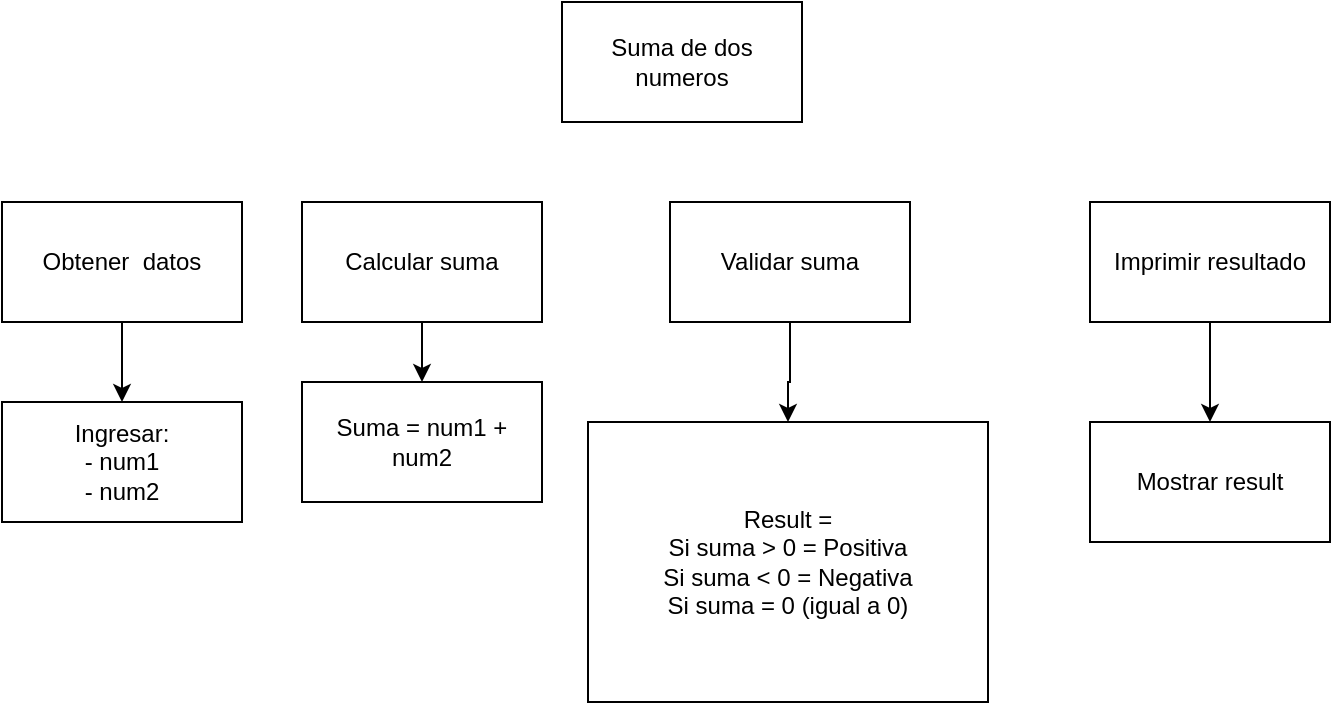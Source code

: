 <mxfile version="20.8.16" type="device" pages="9"><diagram name="Ejercicio 1" id="ZlG9y17NhiIoeMgtBdZg"><mxGraphModel dx="1098" dy="698" grid="1" gridSize="10" guides="1" tooltips="1" connect="1" arrows="1" fold="1" page="1" pageScale="1" pageWidth="827" pageHeight="1169" math="0" shadow="0"><root><mxCell id="0"/><mxCell id="1" parent="0"/><mxCell id="-6-N7aLPI0MseVIE6LQe-1" value="Suma de dos numeros" style="rounded=0;whiteSpace=wrap;html=1;" parent="1" vertex="1"><mxGeometry x="300" y="140" width="120" height="60" as="geometry"/></mxCell><mxCell id="-6-N7aLPI0MseVIE6LQe-4" style="edgeStyle=orthogonalEdgeStyle;rounded=0;orthogonalLoop=1;jettySize=auto;html=1;entryX=0.5;entryY=0;entryDx=0;entryDy=0;" parent="1" source="-6-N7aLPI0MseVIE6LQe-2" target="-6-N7aLPI0MseVIE6LQe-3" edge="1"><mxGeometry relative="1" as="geometry"/></mxCell><mxCell id="-6-N7aLPI0MseVIE6LQe-2" value="Obtener&amp;nbsp; datos" style="rounded=0;whiteSpace=wrap;html=1;" parent="1" vertex="1"><mxGeometry x="20" y="240" width="120" height="60" as="geometry"/></mxCell><mxCell id="-6-N7aLPI0MseVIE6LQe-3" value="Ingresar:&lt;br&gt;- num1&lt;br&gt;- num2" style="rounded=0;whiteSpace=wrap;html=1;" parent="1" vertex="1"><mxGeometry x="20" y="340" width="120" height="60" as="geometry"/></mxCell><mxCell id="-6-N7aLPI0MseVIE6LQe-10" style="edgeStyle=orthogonalEdgeStyle;rounded=0;orthogonalLoop=1;jettySize=auto;html=1;entryX=0.5;entryY=0;entryDx=0;entryDy=0;" parent="1" source="-6-N7aLPI0MseVIE6LQe-5" target="-6-N7aLPI0MseVIE6LQe-6" edge="1"><mxGeometry relative="1" as="geometry"><Array as="points"><mxPoint x="414" y="330"/><mxPoint x="413" y="330"/></Array></mxGeometry></mxCell><mxCell id="-6-N7aLPI0MseVIE6LQe-5" value="Validar suma" style="rounded=0;whiteSpace=wrap;html=1;" parent="1" vertex="1"><mxGeometry x="354" y="240" width="120" height="60" as="geometry"/></mxCell><mxCell id="-6-N7aLPI0MseVIE6LQe-6" value="Result =&lt;br&gt;Si suma &amp;gt; 0 = Positiva&lt;br&gt;Si suma &amp;lt; 0 = Negativa&lt;br&gt;Si suma = 0 (igual a 0)" style="rounded=0;whiteSpace=wrap;html=1;" parent="1" vertex="1"><mxGeometry x="313" y="350" width="200" height="140" as="geometry"/></mxCell><mxCell id="-6-N7aLPI0MseVIE6LQe-7" value="Suma = num1 + num2" style="rounded=0;whiteSpace=wrap;html=1;" parent="1" vertex="1"><mxGeometry x="170" y="330" width="120" height="60" as="geometry"/></mxCell><mxCell id="-6-N7aLPI0MseVIE6LQe-13" style="edgeStyle=orthogonalEdgeStyle;rounded=0;orthogonalLoop=1;jettySize=auto;html=1;entryX=0.5;entryY=0;entryDx=0;entryDy=0;" parent="1" source="-6-N7aLPI0MseVIE6LQe-11" target="-6-N7aLPI0MseVIE6LQe-12" edge="1"><mxGeometry relative="1" as="geometry"/></mxCell><mxCell id="-6-N7aLPI0MseVIE6LQe-11" value="Imprimir resultado" style="rounded=0;whiteSpace=wrap;html=1;" parent="1" vertex="1"><mxGeometry x="564" y="240" width="120" height="60" as="geometry"/></mxCell><mxCell id="-6-N7aLPI0MseVIE6LQe-12" value="Mostrar result" style="rounded=0;whiteSpace=wrap;html=1;" parent="1" vertex="1"><mxGeometry x="564" y="350" width="120" height="60" as="geometry"/></mxCell><mxCell id="-6-N7aLPI0MseVIE6LQe-15" value="" style="edgeStyle=orthogonalEdgeStyle;rounded=0;orthogonalLoop=1;jettySize=auto;html=1;" parent="1" source="-6-N7aLPI0MseVIE6LQe-14" target="-6-N7aLPI0MseVIE6LQe-7" edge="1"><mxGeometry relative="1" as="geometry"/></mxCell><mxCell id="-6-N7aLPI0MseVIE6LQe-14" value="Calcular suma" style="rounded=0;whiteSpace=wrap;html=1;" parent="1" vertex="1"><mxGeometry x="170" y="240" width="120" height="60" as="geometry"/></mxCell></root></mxGraphModel></diagram><diagram id="a_MJe5jkBMnpV3pqaX45" name="Ejercicio 2"><mxGraphModel dx="1114" dy="714" grid="1" gridSize="10" guides="1" tooltips="1" connect="1" arrows="1" fold="1" page="1" pageScale="1" pageWidth="827" pageHeight="1169" math="0" shadow="0"><root><mxCell id="0"/><mxCell id="1" parent="0"/><mxCell id="EvCfJO1aq9yoNqSRm4y4-1" value="Cuadrado de dos numeros" style="rounded=0;whiteSpace=wrap;html=1;" parent="1" vertex="1"><mxGeometry x="380" y="90" width="120" height="60" as="geometry"/></mxCell><mxCell id="EvCfJO1aq9yoNqSRm4y4-6" value="" style="edgeStyle=orthogonalEdgeStyle;rounded=0;orthogonalLoop=1;jettySize=auto;html=1;" parent="1" source="EvCfJO1aq9yoNqSRm4y4-2" target="EvCfJO1aq9yoNqSRm4y4-5" edge="1"><mxGeometry relative="1" as="geometry"/></mxCell><mxCell id="EvCfJO1aq9yoNqSRm4y4-2" value="Ingresar datos" style="rounded=0;whiteSpace=wrap;html=1;" parent="1" vertex="1"><mxGeometry x="200" y="180" width="120" height="60" as="geometry"/></mxCell><mxCell id="EvCfJO1aq9yoNqSRm4y4-8" style="edgeStyle=orthogonalEdgeStyle;rounded=0;orthogonalLoop=1;jettySize=auto;html=1;exitX=0.5;exitY=1;exitDx=0;exitDy=0;" parent="1" source="EvCfJO1aq9yoNqSRm4y4-3" target="EvCfJO1aq9yoNqSRm4y4-7" edge="1"><mxGeometry relative="1" as="geometry"/></mxCell><mxCell id="EvCfJO1aq9yoNqSRm4y4-3" value="Calcular cuadrados" style="rounded=0;whiteSpace=wrap;html=1;" parent="1" vertex="1"><mxGeometry x="380" y="180" width="120" height="60" as="geometry"/></mxCell><mxCell id="EvCfJO1aq9yoNqSRm4y4-10" style="edgeStyle=orthogonalEdgeStyle;rounded=0;orthogonalLoop=1;jettySize=auto;html=1;exitX=0.5;exitY=1;exitDx=0;exitDy=0;entryX=0.5;entryY=0;entryDx=0;entryDy=0;" parent="1" source="EvCfJO1aq9yoNqSRm4y4-4" target="EvCfJO1aq9yoNqSRm4y4-9" edge="1"><mxGeometry relative="1" as="geometry"/></mxCell><mxCell id="EvCfJO1aq9yoNqSRm4y4-4" value="Inprimir resultados" style="rounded=0;whiteSpace=wrap;html=1;" parent="1" vertex="1"><mxGeometry x="570" y="180" width="120" height="60" as="geometry"/></mxCell><mxCell id="EvCfJO1aq9yoNqSRm4y4-5" value="Ingresar:&lt;br&gt;- num1&lt;br&gt;- num2" style="rounded=0;whiteSpace=wrap;html=1;" parent="1" vertex="1"><mxGeometry x="200" y="290" width="120" height="60" as="geometry"/></mxCell><mxCell id="EvCfJO1aq9yoNqSRm4y4-7" value="cuadrado1 = num1 * num1&lt;sup&gt;&lt;br&gt;&lt;/sup&gt;cuadrado2 = num2 * num2&lt;sup&gt;&lt;br&gt;&lt;/sup&gt;" style="rounded=0;whiteSpace=wrap;html=1;" parent="1" vertex="1"><mxGeometry x="362.5" y="290" width="155" height="60" as="geometry"/></mxCell><mxCell id="EvCfJO1aq9yoNqSRm4y4-9" value="Mostrar:&lt;br&gt;- Cuadrado1&lt;br&gt;- Cuadrado2" style="rounded=0;whiteSpace=wrap;html=1;" parent="1" vertex="1"><mxGeometry x="570" y="290" width="120" height="60" as="geometry"/></mxCell></root></mxGraphModel></diagram><diagram id="ObJLoo8evZBm0onsy7xX" name="Ejercicio 3"><mxGraphModel dx="1114" dy="714" grid="1" gridSize="10" guides="1" tooltips="1" connect="1" arrows="1" fold="1" page="1" pageScale="1" pageWidth="827" pageHeight="1169" math="0" shadow="0"><root><mxCell id="0"/><mxCell id="1" parent="0"/><mxCell id="tmV1aQDd7VAfZTQyQVCD-1" value="Numero mayor" style="rounded=0;whiteSpace=wrap;html=1;" parent="1" vertex="1"><mxGeometry x="340" y="100" width="120" height="60" as="geometry"/></mxCell><mxCell id="tmV1aQDd7VAfZTQyQVCD-7" style="edgeStyle=orthogonalEdgeStyle;rounded=0;orthogonalLoop=1;jettySize=auto;html=1;exitX=0.5;exitY=1;exitDx=0;exitDy=0;entryX=0.5;entryY=0;entryDx=0;entryDy=0;" parent="1" source="tmV1aQDd7VAfZTQyQVCD-2" target="tmV1aQDd7VAfZTQyQVCD-5" edge="1"><mxGeometry relative="1" as="geometry"/></mxCell><mxCell id="tmV1aQDd7VAfZTQyQVCD-2" value="Ingresar numeros" style="rounded=0;whiteSpace=wrap;html=1;" parent="1" vertex="1"><mxGeometry x="120" y="210" width="120" height="60" as="geometry"/></mxCell><mxCell id="N2xxUDKycu0i4l4m-1Jo-1" style="edgeStyle=none;curved=1;rounded=0;orthogonalLoop=1;jettySize=auto;html=1;exitX=0.5;exitY=1;exitDx=0;exitDy=0;entryX=0.5;entryY=0;entryDx=0;entryDy=0;fontSize=12;startSize=8;endSize=8;" edge="1" parent="1" source="tmV1aQDd7VAfZTQyQVCD-3" target="tmV1aQDd7VAfZTQyQVCD-6"><mxGeometry relative="1" as="geometry"/></mxCell><mxCell id="tmV1aQDd7VAfZTQyQVCD-3" value="Calcular el numero mayor" style="rounded=0;whiteSpace=wrap;html=1;" parent="1" vertex="1"><mxGeometry x="340" y="210" width="120" height="60" as="geometry"/></mxCell><mxCell id="N2xxUDKycu0i4l4m-1Jo-3" style="edgeStyle=none;curved=1;rounded=0;orthogonalLoop=1;jettySize=auto;html=1;exitX=0.5;exitY=1;exitDx=0;exitDy=0;entryX=0.5;entryY=0;entryDx=0;entryDy=0;fontSize=12;startSize=8;endSize=8;" edge="1" parent="1" source="tmV1aQDd7VAfZTQyQVCD-4" target="N2xxUDKycu0i4l4m-1Jo-2"><mxGeometry relative="1" as="geometry"/></mxCell><mxCell id="tmV1aQDd7VAfZTQyQVCD-4" value="Imprimir numero mayor" style="rounded=0;whiteSpace=wrap;html=1;" parent="1" vertex="1"><mxGeometry x="540" y="210" width="120" height="60" as="geometry"/></mxCell><mxCell id="tmV1aQDd7VAfZTQyQVCD-5" value="Ingresar:&lt;br&gt;num1&lt;br&gt;num2&lt;br&gt;num3" style="rounded=0;whiteSpace=wrap;html=1;" parent="1" vertex="1"><mxGeometry x="120" y="310" width="120" height="90" as="geometry"/></mxCell><mxCell id="tmV1aQDd7VAfZTQyQVCD-6" value="numMayor =&lt;br&gt;Si num1 &amp;gt; num2 y num3 = num1&lt;br&gt;Si num2 &amp;gt; num1 y num2 = num3&lt;br&gt;Si num3 &amp;gt; num2 y num3 = num1" style="rounded=0;whiteSpace=wrap;html=1;" parent="1" vertex="1"><mxGeometry x="302" y="325" width="196" height="60" as="geometry"/></mxCell><mxCell id="N2xxUDKycu0i4l4m-1Jo-2" value="Motrar munMayor&amp;nbsp;" style="rounded=0;whiteSpace=wrap;html=1;fontSize=12;" vertex="1" parent="1"><mxGeometry x="540" y="325" width="120" height="60" as="geometry"/></mxCell></root></mxGraphModel></diagram><diagram id="lrg5vgLPfuuQMQ4lic6S" name="Ejercicio 4"><mxGraphModel dx="1514" dy="1114" grid="0" gridSize="10" guides="1" tooltips="1" connect="1" arrows="1" fold="1" page="0" pageScale="1" pageWidth="1169" pageHeight="827" math="0" shadow="0"><root><mxCell id="0"/><mxCell id="1" parent="0"/><mxCell id="fva1UXbhHfWVnHGBbTHc-1" value="Pocentaje de producto" style="rounded=0;whiteSpace=wrap;html=1;fontSize=12;" vertex="1" parent="1"><mxGeometry x="56" y="-27" width="120" height="60" as="geometry"/></mxCell><mxCell id="fva1UXbhHfWVnHGBbTHc-6" style="edgeStyle=none;curved=1;rounded=0;orthogonalLoop=1;jettySize=auto;html=1;entryX=0.5;entryY=0;entryDx=0;entryDy=0;fontSize=12;startSize=8;endSize=8;" edge="1" parent="1" source="fva1UXbhHfWVnHGBbTHc-2" target="fva1UXbhHfWVnHGBbTHc-5"><mxGeometry relative="1" as="geometry"/></mxCell><mxCell id="fva1UXbhHfWVnHGBbTHc-2" value="Ingresar valores" style="rounded=0;whiteSpace=wrap;html=1;fontSize=12;" vertex="1" parent="1"><mxGeometry x="-152" y="73" width="120" height="60" as="geometry"/></mxCell><mxCell id="fva1UXbhHfWVnHGBbTHc-8" style="edgeStyle=none;curved=1;rounded=0;orthogonalLoop=1;jettySize=auto;html=1;entryX=0.5;entryY=0;entryDx=0;entryDy=0;fontSize=12;startSize=8;endSize=8;" edge="1" parent="1" source="fva1UXbhHfWVnHGBbTHc-3" target="fva1UXbhHfWVnHGBbTHc-7"><mxGeometry relative="1" as="geometry"/></mxCell><mxCell id="fva1UXbhHfWVnHGBbTHc-3" value="Calcular el porcentaje" style="rounded=0;whiteSpace=wrap;html=1;fontSize=12;" vertex="1" parent="1"><mxGeometry x="56" y="73" width="120" height="60" as="geometry"/></mxCell><mxCell id="fva1UXbhHfWVnHGBbTHc-10" style="edgeStyle=none;curved=1;rounded=0;orthogonalLoop=1;jettySize=auto;html=1;entryX=0.5;entryY=0;entryDx=0;entryDy=0;fontSize=12;startSize=8;endSize=8;" edge="1" parent="1" source="fva1UXbhHfWVnHGBbTHc-4" target="fva1UXbhHfWVnHGBbTHc-9"><mxGeometry relative="1" as="geometry"/></mxCell><mxCell id="fva1UXbhHfWVnHGBbTHc-4" value="Mostar porecentaje calculado" style="rounded=0;whiteSpace=wrap;html=1;fontSize=12;" vertex="1" parent="1"><mxGeometry x="246" y="73" width="120" height="60" as="geometry"/></mxCell><mxCell id="fva1UXbhHfWVnHGBbTHc-5" value="Ingresar:&lt;br&gt;- valor" style="rounded=0;whiteSpace=wrap;html=1;fontSize=12;" vertex="1" parent="1"><mxGeometry x="-152" y="179" width="120" height="60" as="geometry"/></mxCell><mxCell id="fva1UXbhHfWVnHGBbTHc-7" value="porcentaje = valor / 100&amp;nbsp;" style="rounded=0;whiteSpace=wrap;html=1;fontSize=12;" vertex="1" parent="1"><mxGeometry x="56" y="181" width="120" height="60" as="geometry"/></mxCell><mxCell id="fva1UXbhHfWVnHGBbTHc-9" value="Mostrar porcentaje" style="rounded=0;whiteSpace=wrap;html=1;fontSize=12;" vertex="1" parent="1"><mxGeometry x="246" y="179" width="120" height="60" as="geometry"/></mxCell></root></mxGraphModel></diagram><diagram id="ncLpUBdR13fqSzSktUfk" name="Ejercicio 5"><mxGraphModel dx="1514" dy="714" grid="0" gridSize="10" guides="1" tooltips="1" connect="1" arrows="1" fold="1" page="0" pageScale="1" pageWidth="1169" pageHeight="827" math="0" shadow="0"><root><mxCell id="0"/><mxCell id="1" parent="0"/><mxCell id="8EjJ6axUCNwH73gkKX9n-1" value="Area de un ciculo" style="rounded=0;whiteSpace=wrap;html=1;fontSize=12;" vertex="1" parent="1"><mxGeometry x="82" y="66" width="120" height="60" as="geometry"/></mxCell><mxCell id="8EjJ6axUCNwH73gkKX9n-7" style="edgeStyle=none;curved=1;rounded=0;orthogonalLoop=1;jettySize=auto;html=1;entryX=0.5;entryY=0;entryDx=0;entryDy=0;fontSize=12;startSize=8;endSize=8;" edge="1" parent="1" source="8EjJ6axUCNwH73gkKX9n-2" target="8EjJ6axUCNwH73gkKX9n-5"><mxGeometry relative="1" as="geometry"/></mxCell><mxCell id="8EjJ6axUCNwH73gkKX9n-2" value="Entradas" style="rounded=0;whiteSpace=wrap;html=1;fontSize=12;" vertex="1" parent="1"><mxGeometry x="-124" y="158" width="120" height="60" as="geometry"/></mxCell><mxCell id="8EjJ6axUCNwH73gkKX9n-8" style="edgeStyle=none;curved=1;rounded=0;orthogonalLoop=1;jettySize=auto;html=1;entryX=0.5;entryY=0;entryDx=0;entryDy=0;fontSize=12;startSize=8;endSize=8;" edge="1" parent="1" source="8EjJ6axUCNwH73gkKX9n-3" target="8EjJ6axUCNwH73gkKX9n-6"><mxGeometry relative="1" as="geometry"/></mxCell><mxCell id="8EjJ6axUCNwH73gkKX9n-3" value="Calcular area" style="rounded=0;whiteSpace=wrap;html=1;fontSize=12;" vertex="1" parent="1"><mxGeometry x="74" y="158" width="120" height="60" as="geometry"/></mxCell><mxCell id="8EjJ6axUCNwH73gkKX9n-10" style="edgeStyle=none;curved=1;rounded=0;orthogonalLoop=1;jettySize=auto;html=1;exitX=0.5;exitY=1;exitDx=0;exitDy=0;entryX=0.5;entryY=0;entryDx=0;entryDy=0;fontSize=12;startSize=8;endSize=8;" edge="1" parent="1" source="8EjJ6axUCNwH73gkKX9n-4" target="8EjJ6axUCNwH73gkKX9n-9"><mxGeometry relative="1" as="geometry"/></mxCell><mxCell id="8EjJ6axUCNwH73gkKX9n-4" value="Mostrar resultado" style="rounded=0;whiteSpace=wrap;html=1;fontSize=12;" vertex="1" parent="1"><mxGeometry x="276" y="158" width="120" height="60" as="geometry"/></mxCell><mxCell id="8EjJ6axUCNwH73gkKX9n-5" value="Ingresar radio" style="rounded=0;whiteSpace=wrap;html=1;fontSize=12;" vertex="1" parent="1"><mxGeometry x="-124" y="271" width="120" height="60" as="geometry"/></mxCell><mxCell id="8EjJ6axUCNwH73gkKX9n-6" value="area = 3,14 * radio&lt;sup&gt;2&lt;/sup&gt;" style="rounded=0;whiteSpace=wrap;html=1;fontSize=12;" vertex="1" parent="1"><mxGeometry x="74" y="278" width="120" height="60" as="geometry"/></mxCell><mxCell id="8EjJ6axUCNwH73gkKX9n-9" value="moatrar area" style="rounded=0;whiteSpace=wrap;html=1;fontSize=12;" vertex="1" parent="1"><mxGeometry x="276" y="278" width="120" height="60" as="geometry"/></mxCell></root></mxGraphModel></diagram><diagram id="wp33Yg5Fi_eomJaEEKyl" name="Ejercicio 6"><mxGraphModel dx="1514" dy="1114" grid="0" gridSize="10" guides="1" tooltips="1" connect="1" arrows="1" fold="1" page="0" pageScale="1" pageWidth="1169" pageHeight="827" math="0" shadow="0"><root><mxCell id="0"/><mxCell id="1" parent="0"/><mxCell id="0G_pPluGzGiev4fpxgZx-1" value="Porcentaje de hombres y mujeres" style="rounded=0;whiteSpace=wrap;html=1;fontSize=12;" vertex="1" parent="1"><mxGeometry x="108" y="-56" width="120" height="60" as="geometry"/></mxCell><mxCell id="0G_pPluGzGiev4fpxgZx-8" style="edgeStyle=none;curved=1;rounded=0;orthogonalLoop=1;jettySize=auto;html=1;exitX=0.5;exitY=1;exitDx=0;exitDy=0;entryX=0.5;entryY=0;entryDx=0;entryDy=0;fontSize=12;startSize=8;endSize=8;" edge="1" parent="1" source="0G_pPluGzGiev4fpxgZx-2" target="0G_pPluGzGiev4fpxgZx-7"><mxGeometry relative="1" as="geometry"/></mxCell><mxCell id="0G_pPluGzGiev4fpxgZx-2" value="Entradas" style="rounded=0;whiteSpace=wrap;html=1;fontSize=12;" vertex="1" parent="1"><mxGeometry x="-286" y="98" width="120" height="60" as="geometry"/></mxCell><mxCell id="0G_pPluGzGiev4fpxgZx-10" style="edgeStyle=none;curved=1;rounded=0;orthogonalLoop=1;jettySize=auto;html=1;exitX=0.5;exitY=1;exitDx=0;exitDy=0;entryX=0.5;entryY=0;entryDx=0;entryDy=0;fontSize=12;startSize=8;endSize=8;" edge="1" parent="1" source="0G_pPluGzGiev4fpxgZx-3" target="0G_pPluGzGiev4fpxgZx-9"><mxGeometry relative="1" as="geometry"/></mxCell><mxCell id="0G_pPluGzGiev4fpxgZx-3" value="Calcular los porecentajes" style="rounded=0;whiteSpace=wrap;html=1;fontSize=12;" vertex="1" parent="1"><mxGeometry x="241" y="98" width="120" height="60" as="geometry"/></mxCell><mxCell id="0G_pPluGzGiev4fpxgZx-15" value="" style="edgeStyle=none;curved=1;rounded=0;orthogonalLoop=1;jettySize=auto;html=1;fontSize=12;startSize=8;endSize=8;" edge="1" parent="1" source="0G_pPluGzGiev4fpxgZx-4" target="0G_pPluGzGiev4fpxgZx-14"><mxGeometry relative="1" as="geometry"/></mxCell><mxCell id="0G_pPluGzGiev4fpxgZx-4" value="Mostrar porcentajes" style="rounded=0;whiteSpace=wrap;html=1;fontSize=12;" vertex="1" parent="1"><mxGeometry x="484" y="98" width="120" height="60" as="geometry"/></mxCell><mxCell id="0G_pPluGzGiev4fpxgZx-7" value="Ingresar:&lt;br&gt;- cantHombres&lt;br&gt;- cantMujeres" style="whiteSpace=wrap;html=1;rounded=0;fontSize=12;" vertex="1" parent="1"><mxGeometry x="-286" y="203" width="120" height="60" as="geometry"/></mxCell><mxCell id="0G_pPluGzGiev4fpxgZx-9" value="porcHombres = (cantHombres * 100) / cantEstudiantes&lt;br&gt;&lt;br&gt;porcMujeres = (cantMujeres * 100) / cantEstudiantes&lt;br&gt;&amp;nbsp;" style="rounded=0;whiteSpace=wrap;html=1;fontSize=12;" vertex="1" parent="1"><mxGeometry x="178" y="194.5" width="246" height="131.5" as="geometry"/></mxCell><mxCell id="0G_pPluGzGiev4fpxgZx-13" style="edgeStyle=none;curved=1;rounded=0;orthogonalLoop=1;jettySize=auto;html=1;entryX=0.5;entryY=0;entryDx=0;entryDy=0;fontSize=12;startSize=8;endSize=8;" edge="1" parent="1" source="0G_pPluGzGiev4fpxgZx-11" target="0G_pPluGzGiev4fpxgZx-12"><mxGeometry relative="1" as="geometry"/></mxCell><mxCell id="0G_pPluGzGiev4fpxgZx-11" value="Calcular la cantidad total de estudiantes" style="rounded=0;whiteSpace=wrap;html=1;fontSize=12;" vertex="1" parent="1"><mxGeometry x="-46" y="92" width="120" height="60" as="geometry"/></mxCell><mxCell id="0G_pPluGzGiev4fpxgZx-12" value="cantEstudiantes = cantHombres + cantMujeres" style="rounded=0;whiteSpace=wrap;html=1;fontSize=12;" vertex="1" parent="1"><mxGeometry x="-116" y="203" width="260" height="60" as="geometry"/></mxCell><mxCell id="0G_pPluGzGiev4fpxgZx-14" value="Mostra:&lt;br&gt;- porcHombres&lt;br&gt;-porcMujeres" style="whiteSpace=wrap;html=1;rounded=0;fontSize=12;" vertex="1" parent="1"><mxGeometry x="484" y="194.5" width="120" height="60" as="geometry"/></mxCell></root></mxGraphModel></diagram><diagram id="usdLaWaC14G9jAPKVrSx" name="Ejercicio 8"><mxGraphModel dx="1514" dy="714" grid="0" gridSize="10" guides="1" tooltips="1" connect="1" arrows="1" fold="1" page="0" pageScale="1" pageWidth="1169" pageHeight="827" math="0" shadow="0"><root><mxCell id="0"/><mxCell id="1" parent="0"/><mxCell id="wTu7SD0KrPpitKK5fOsg-1" value="Meses y dias" style="rounded=0;whiteSpace=wrap;html=1;fontSize=12;" parent="1" vertex="1"><mxGeometry x="127" y="56" width="120" height="60" as="geometry"/></mxCell><mxCell id="wTu7SD0KrPpitKK5fOsg-6" value="" style="edgeStyle=none;curved=1;rounded=0;orthogonalLoop=1;jettySize=auto;html=1;fontSize=12;startSize=8;endSize=8;" parent="1" source="wTu7SD0KrPpitKK5fOsg-2" target="wTu7SD0KrPpitKK5fOsg-5" edge="1"><mxGeometry relative="1" as="geometry"/></mxCell><mxCell id="wTu7SD0KrPpitKK5fOsg-2" value="Ingresar mes" style="rounded=0;whiteSpace=wrap;html=1;fontSize=12;" parent="1" vertex="1"><mxGeometry x="-90" y="169" width="120" height="60" as="geometry"/></mxCell><mxCell id="wTu7SD0KrPpitKK5fOsg-10" value="" style="edgeStyle=none;curved=1;rounded=0;orthogonalLoop=1;jettySize=auto;html=1;fontSize=12;startSize=8;endSize=8;" parent="1" source="wTu7SD0KrPpitKK5fOsg-3" target="wTu7SD0KrPpitKK5fOsg-9" edge="1"><mxGeometry relative="1" as="geometry"/></mxCell><mxCell id="wTu7SD0KrPpitKK5fOsg-3" value="Obtener días" style="rounded=0;whiteSpace=wrap;html=1;fontSize=12;" parent="1" vertex="1"><mxGeometry x="127" y="169" width="120" height="60" as="geometry"/></mxCell><mxCell id="1lAIaf2_yaWlmus34aNZ-2" value="" style="edgeStyle=none;curved=1;rounded=0;orthogonalLoop=1;jettySize=auto;html=1;fontSize=12;startSize=8;endSize=8;" parent="1" source="wTu7SD0KrPpitKK5fOsg-4" target="1lAIaf2_yaWlmus34aNZ-1" edge="1"><mxGeometry relative="1" as="geometry"/></mxCell><mxCell id="wTu7SD0KrPpitKK5fOsg-4" value="Mostrar numeros de dias del mes" style="rounded=0;whiteSpace=wrap;html=1;fontSize=12;" parent="1" vertex="1"><mxGeometry x="339" y="169" width="120" height="60" as="geometry"/></mxCell><mxCell id="wTu7SD0KrPpitKK5fOsg-5" value="Ingresar nuMes" style="rounded=0;whiteSpace=wrap;html=1;fontSize=12;" parent="1" vertex="1"><mxGeometry x="-92" y="277" width="120" height="60" as="geometry"/></mxCell><mxCell id="wTu7SD0KrPpitKK5fOsg-9" value="dias =&lt;br&gt;Si nuMes = 1 = 31&lt;br&gt;Si nuMes = 2 = 28&lt;br&gt;Si nuMes = 3 = 31&lt;br&gt;Si nuMes = 4 = 30&lt;br&gt;Si nuMes = 5 = 31&lt;br&gt;Si nuMes = 6 = 30&lt;br&gt;Si nuMes = 7 = 31&lt;br&gt;Si nuMes = 8 = 31&lt;br&gt;Si nuMes = 9 = 30&lt;br&gt;Si nuMes = 10 = 31&lt;br&gt;Si nuMes = 11 = 30&lt;br&gt;Si nuMes = 12 = 31" style="whiteSpace=wrap;html=1;rounded=0;fontSize=12;" parent="1" vertex="1"><mxGeometry x="125" y="266" width="126" height="207" as="geometry"/></mxCell><mxCell id="1lAIaf2_yaWlmus34aNZ-1" value="Mostar nuMes&amp;nbsp;" style="whiteSpace=wrap;html=1;rounded=0;fontSize=12;" parent="1" vertex="1"><mxGeometry x="343" y="271" width="120" height="60" as="geometry"/></mxCell></root></mxGraphModel></diagram><diagram id="bieqqK4J0jIq14KfZk51" name="Ejercicio 12"><mxGraphModel dx="1514" dy="1114" grid="0" gridSize="10" guides="1" tooltips="1" connect="1" arrows="1" fold="1" page="0" pageScale="1" pageWidth="1169" pageHeight="827" math="0" shadow="0"><root><mxCell id="0"/><mxCell id="1" parent="0"/><mxCell id="9_6e3RtSwU7aERM4AvlP-1" value="Distribuidora de huevos" style="rounded=0;whiteSpace=wrap;html=1;fontSize=12;" parent="1" vertex="1"><mxGeometry x="88" y="-10" width="120" height="60" as="geometry"/></mxCell><mxCell id="pkD50OhYDt5sK2hYHnan-3" value="" style="edgeStyle=none;curved=1;rounded=0;orthogonalLoop=1;jettySize=auto;html=1;fontSize=12;startSize=8;endSize=8;" edge="1" parent="1" source="pkD50OhYDt5sK2hYHnan-1" target="pkD50OhYDt5sK2hYHnan-2"><mxGeometry relative="1" as="geometry"/></mxCell><mxCell id="pkD50OhYDt5sK2hYHnan-1" value="Entradas" style="rounded=0;whiteSpace=wrap;html=1;fontSize=12;" vertex="1" parent="1"><mxGeometry x="-188" y="117" width="120" height="60" as="geometry"/></mxCell><mxCell id="pkD50OhYDt5sK2hYHnan-2" value="Ingresar cantidad" style="whiteSpace=wrap;html=1;rounded=0;fontSize=12;" vertex="1" parent="1"><mxGeometry x="-191" y="214" width="120" height="60" as="geometry"/></mxCell><mxCell id="pkD50OhYDt5sK2hYHnan-14" value="" style="edgeStyle=none;curved=1;rounded=0;orthogonalLoop=1;jettySize=auto;html=1;fontSize=12;startSize=8;endSize=8;" edge="1" parent="1" source="pkD50OhYDt5sK2hYHnan-4" target="pkD50OhYDt5sK2hYHnan-13"><mxGeometry relative="1" as="geometry"/></mxCell><mxCell id="pkD50OhYDt5sK2hYHnan-4" value="calcular precio" style="rounded=0;whiteSpace=wrap;html=1;fontSize=12;" vertex="1" parent="1"><mxGeometry x="88" y="115" width="120" height="60" as="geometry"/></mxCell><mxCell id="pkD50OhYDt5sK2hYHnan-9" style="edgeStyle=none;curved=1;rounded=0;orthogonalLoop=1;jettySize=auto;html=1;entryX=0.5;entryY=0;entryDx=0;entryDy=0;fontSize=12;startSize=8;endSize=8;" edge="1" parent="1" source="pkD50OhYDt5sK2hYHnan-5" target="pkD50OhYDt5sK2hYHnan-8"><mxGeometry relative="1" as="geometry"/></mxCell><mxCell id="pkD50OhYDt5sK2hYHnan-5" value="Mostrar el valor a pagar" style="rounded=0;whiteSpace=wrap;html=1;fontSize=12;" vertex="1" parent="1"><mxGeometry x="431" y="115" width="120" height="60" as="geometry"/></mxCell><mxCell id="pkD50OhYDt5sK2hYHnan-6" value="valorTotal =&lt;br&gt;Si cantidad = 1 a 100 = precio - (precio * 0.3)&lt;br&gt;Si cantidad = 102 a 200 = precio&amp;nbsp;- (precio&amp;nbsp;* 0.5)&lt;br&gt;Si cantidad = 201 a 300 = precio&amp;nbsp;- (precio&amp;nbsp;* 0.8)&lt;br&gt;Si cantidad =&amp;gt; 301 = precio&amp;nbsp;- (precio&amp;nbsp;* 0.10)" style="whiteSpace=wrap;html=1;rounded=0;fontSize=12;" vertex="1" parent="1"><mxGeometry x="12.5" y="308" width="271" height="107" as="geometry"/></mxCell><mxCell id="pkD50OhYDt5sK2hYHnan-8" value="mostrar valorTotal" style="rounded=0;whiteSpace=wrap;html=1;fontSize=12;" vertex="1" parent="1"><mxGeometry x="431" y="226" width="120" height="60" as="geometry"/></mxCell><mxCell id="pkD50OhYDt5sK2hYHnan-15" value="" style="edgeStyle=none;curved=1;rounded=0;orthogonalLoop=1;jettySize=auto;html=1;fontSize=12;startSize=8;endSize=8;" edge="1" parent="1" source="pkD50OhYDt5sK2hYHnan-13" target="pkD50OhYDt5sK2hYHnan-6"><mxGeometry relative="1" as="geometry"/></mxCell><mxCell id="pkD50OhYDt5sK2hYHnan-13" value="precio = 250 * precio" style="rounded=0;whiteSpace=wrap;html=1;fontSize=12;" vertex="1" parent="1"><mxGeometry x="88" y="208" width="120" height="60" as="geometry"/></mxCell></root></mxGraphModel></diagram><diagram id="ajEPJc67Hlay2SVHI69C" name="Ejercicio 15"><mxGraphModel dx="1514" dy="1114" grid="0" gridSize="10" guides="1" tooltips="1" connect="1" arrows="1" fold="1" page="0" pageScale="1" pageWidth="1169" pageHeight="827" math="0" shadow="0"><root><mxCell id="0"/><mxCell id="1" parent="0"/><mxCell id="rQxfZmk6ONnNqZ2ymjhv-1" value="Becas" style="rounded=0;whiteSpace=wrap;html=1;fontSize=12;" vertex="1" parent="1"><mxGeometry x="34.5" y="-27" width="120" height="60" as="geometry"/></mxCell><mxCell id="rQxfZmk6ONnNqZ2ymjhv-2" value="Ingresar datos" style="rounded=0;whiteSpace=wrap;html=1;fontSize=12;" vertex="1" parent="1"><mxGeometry x="-239" y="105" width="120" height="60" as="geometry"/></mxCell><mxCell id="rQxfZmk6ONnNqZ2ymjhv-9" value="" style="edgeStyle=none;curved=1;rounded=0;orthogonalLoop=1;jettySize=auto;html=1;fontSize=12;startSize=8;endSize=8;" edge="1" parent="1" source="rQxfZmk6ONnNqZ2ymjhv-3" target="rQxfZmk6ONnNqZ2ymjhv-8"><mxGeometry relative="1" as="geometry"/></mxCell><mxCell id="rQxfZmk6ONnNqZ2ymjhv-3" value="Determinar becas" style="rounded=0;whiteSpace=wrap;html=1;fontSize=12;" vertex="1" parent="1"><mxGeometry x="34.5" y="105" width="120" height="60" as="geometry"/></mxCell><mxCell id="rQxfZmk6ONnNqZ2ymjhv-14" value="" style="edgeStyle=none;curved=1;rounded=0;orthogonalLoop=1;jettySize=auto;html=1;fontSize=12;startSize=8;endSize=8;" edge="1" parent="1" source="rQxfZmk6ONnNqZ2ymjhv-4" target="rQxfZmk6ONnNqZ2ymjhv-13"><mxGeometry relative="1" as="geometry"/></mxCell><mxCell id="rQxfZmk6ONnNqZ2ymjhv-4" value="Imprimir resultado" style="rounded=0;whiteSpace=wrap;html=1;fontSize=12;" vertex="1" parent="1"><mxGeometry x="332" y="105" width="120" height="60" as="geometry"/></mxCell><mxCell id="rQxfZmk6ONnNqZ2ymjhv-5" value="Ingresar datos:&lt;br&gt;- edad&lt;br&gt;- promedio" style="rounded=0;whiteSpace=wrap;html=1;fontSize=12;" vertex="1" parent="1"><mxGeometry x="-239" y="201" width="120" height="60" as="geometry"/></mxCell><mxCell id="rQxfZmk6ONnNqZ2ymjhv-8" value="beca =&amp;nbsp;&lt;br&gt;Si edad &amp;gt; 18 y promedio &amp;gt;= 9 =&amp;nbsp;&amp;nbsp;200000&lt;br&gt;Si edad &amp;gt; 18 y promedio &amp;gt;= 7.5 =&amp;nbsp;&amp;nbsp;100000&lt;br&gt;Si edad &amp;gt; 18 y promedio &amp;lt;= 7.5 o == 2.0 =&amp;nbsp; 50000&lt;br&gt;Si edad &amp;lt;= 18 y promedio &amp;gt;= 9 =&amp;nbsp; 300000&lt;br&gt;Si edad &amp;lt;= 18 y promedio &amp;lt;= 9 o &amp;gt;= 8&amp;nbsp; =&amp;nbsp;&amp;nbsp;200000&lt;br&gt;Si edad &amp;lt;= 18 y promedio &amp;lt;= 8&amp;nbsp; o &amp;gt;= 6 =&amp;nbsp; 100000&lt;br&gt;Sino = carte de invitacion&amp;nbsp;&amp;nbsp;" style="rounded=0;whiteSpace=wrap;html=1;fontSize=12;" vertex="1" parent="1"><mxGeometry x="-44" y="211" width="283" height="165" as="geometry"/></mxCell><mxCell id="rQxfZmk6ONnNqZ2ymjhv-13" value="Mostrar beca" style="rounded=0;whiteSpace=wrap;html=1;fontSize=12;" vertex="1" parent="1"><mxGeometry x="332" y="204" width="120" height="60" as="geometry"/></mxCell></root></mxGraphModel></diagram></mxfile>